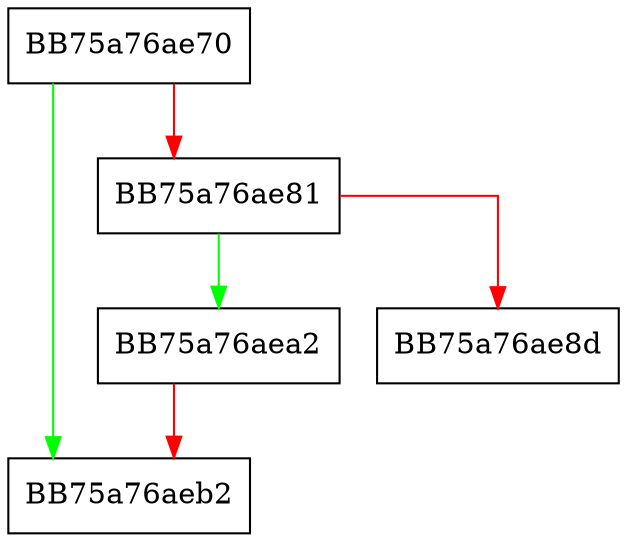 digraph _Release {
  node [shape="box"];
  graph [splines=ortho];
  BB75a76ae70 -> BB75a76aeb2 [color="green"];
  BB75a76ae70 -> BB75a76ae81 [color="red"];
  BB75a76ae81 -> BB75a76aea2 [color="green"];
  BB75a76ae81 -> BB75a76ae8d [color="red"];
  BB75a76aea2 -> BB75a76aeb2 [color="red"];
}